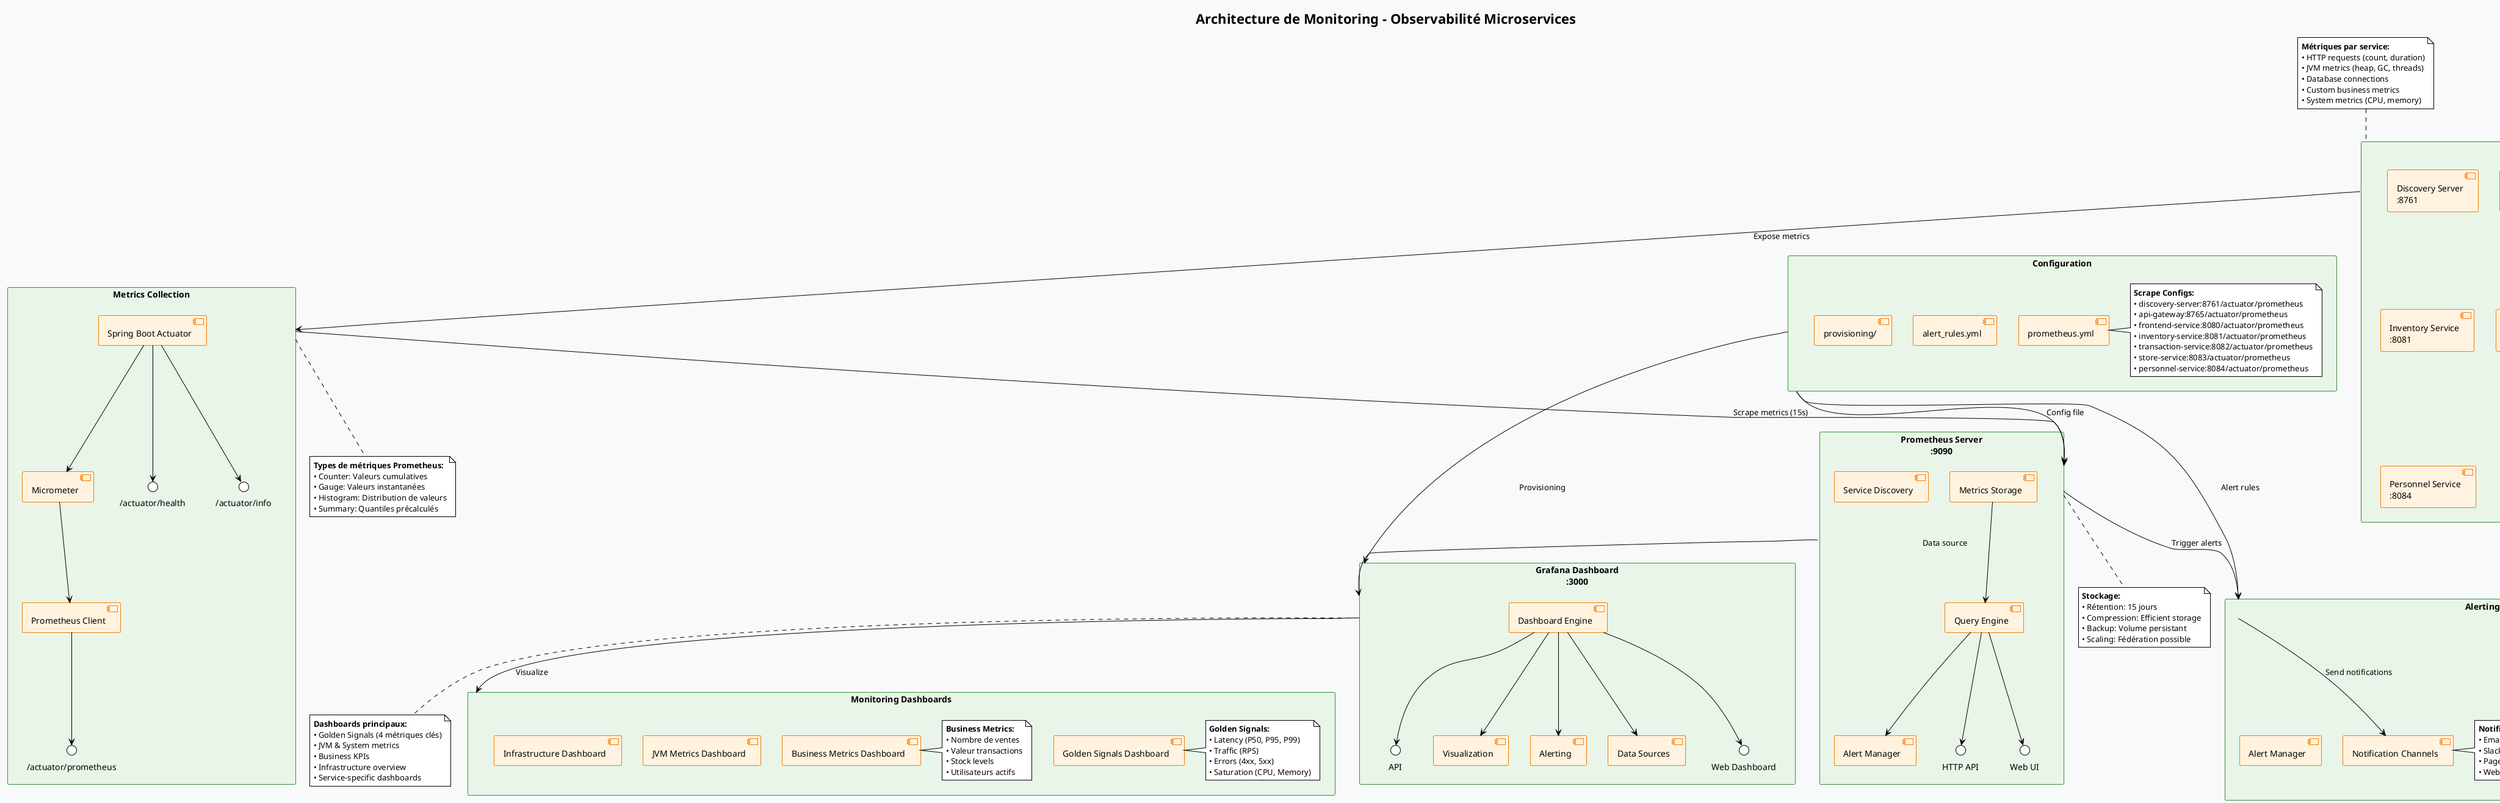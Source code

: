 @startuml microservices-monitoring
title Architecture de Monitoring - Observabilité Microservices

!theme plain
skinparam backgroundColor #f8f9fa
skinparam rectangle {
  BackgroundColor #e8f5e8
  BorderColor #388e3c
}
skinparam component {
  BackgroundColor #fff3e0
  BorderColor #f57c00
}

' === Services Microservices ===
rectangle "Microservices" as Services {
  component "Discovery Server\n:8761" as Discovery
  component "API Gateway\n:8765" as Gateway
  component "Frontend Service\n:8080" as Frontend
  component "Inventory Service\n:8081" as Inventory
  component "Transaction Service\n:8082" as Transaction
  component "Store Service\n:8083" as Store
  component "Personnel Service\n:8084" as Personnel
}

' === Collecte de Métriques ===
rectangle "Metrics Collection" as MetricsCollection {
  component "Spring Boot Actuator" as Actuator
  component "Micrometer" as Micrometer
  component "Prometheus Client" as PrometheusClient
  
  interface "/actuator/prometheus" as MetricsEndpoint
  interface "/actuator/health" as HealthEndpoint
  interface "/actuator/info" as InfoEndpoint
  
  Actuator --> Micrometer
  Micrometer --> PrometheusClient
  PrometheusClient --> MetricsEndpoint
  Actuator --> HealthEndpoint
  Actuator --> InfoEndpoint
}

' === Prometheus ===
rectangle "Prometheus Server\n:9090" as PrometheusServer {
  component "Metrics Storage" as MetricsStorage
  component "Query Engine" as QueryEngine
  component "Alert Manager" as AlertManager
  component "Service Discovery" as ServiceDiscovery
  
  interface "HTTP API" as PrometheusAPI
  interface "Web UI" as PrometheusUI
  
  MetricsStorage --> QueryEngine
  QueryEngine --> AlertManager
  QueryEngine --> PrometheusAPI
  QueryEngine --> PrometheusUI
}

' === Grafana ===
rectangle "Grafana Dashboard\n:3000" as GrafanaServer {
  component "Dashboard Engine" as DashboardEngine
  component "Visualization" as Visualization
  component "Alerting" as GrafanaAlerting
  component "Data Sources" as DataSources
  
  interface "Web Dashboard" as GrafanaDashboard
  interface "API" as GrafanaAPI
  
  DashboardEngine --> Visualization
  DashboardEngine --> GrafanaAlerting
  DashboardEngine --> DataSources
  DashboardEngine --> GrafanaDashboard
  DashboardEngine --> GrafanaAPI
}

' === Dashboards ===
rectangle "Monitoring Dashboards" as Dashboards {
  component "Golden Signals Dashboard" as GoldenSignals
  component "JVM Metrics Dashboard" as JVMMetrics
  component "Business Metrics Dashboard" as BusinessMetrics
  component "Infrastructure Dashboard" as InfrastructureMetrics
  
  note right of GoldenSignals
    **Golden Signals:**
    • Latency (P50, P95, P99)
    • Traffic (RPS)
    • Errors (4xx, 5xx)
    • Saturation (CPU, Memory)
  end note
  
  note right of BusinessMetrics
    **Business Metrics:**
    • Nombre de ventes
    • Valeur transactions
    • Stock levels
    • Utilisateurs actifs
  end note
}

' === Configuration ===
rectangle "Configuration" as Configuration {
  component "prometheus.yml" as PrometheusConfig
  component "alert_rules.yml" as AlertRules
  component "provisioning/" as GrafanaProvisioning
  
  note right of PrometheusConfig
    **Scrape Configs:**
    • discovery-server:8761/actuator/prometheus
    • api-gateway:8765/actuator/prometheus
    • frontend-service:8080/actuator/prometheus
    • inventory-service:8081/actuator/prometheus
    • transaction-service:8082/actuator/prometheus
    • store-service:8083/actuator/prometheus
    • personnel-service:8084/actuator/prometheus
  end note
}

' === Alerting ===
rectangle "Alerting System" as AlertingSystem {
  component "Alert Rules" as AlertRulesComponent
  component "Alert Manager" as AlertManagerComponent
  component "Notification Channels" as NotificationChannels
  
  note right of AlertRulesComponent
    **Alert Rules:**
    • High latency (> 1s)
    • High error rate (> 5%)
    • Service down
    • High CPU usage (> 80%)
    • Low disk space (< 10%)
  end note
  
  note right of NotificationChannels
    **Notifications:**
    • Email
    • Slack
    • PagerDuty
    • Webhook
  end note
}

' === Connexions de Monitoring ===
Services --> MetricsCollection : Expose metrics
MetricsCollection --> PrometheusServer : Scrape metrics (15s)
PrometheusServer --> GrafanaServer : Data source
GrafanaServer --> Dashboards : Visualize

' === Configuration ===
Configuration --> PrometheusServer : Config file
Configuration --> GrafanaServer : Provisioning
Configuration --> AlertingSystem : Alert rules

' === Alerting Flow ===
PrometheusServer --> AlertingSystem : Trigger alerts
AlertingSystem --> NotificationChannels : Send notifications

' === Métriques collectées ===
note top of Services
  **Métriques par service:**
  • HTTP requests (count, duration)
  • JVM metrics (heap, GC, threads)
  • Database connections
  • Custom business metrics
  • System metrics (CPU, memory)
end note

' === Types de métriques ===
note bottom of MetricsCollection
  **Types de métriques Prometheus:**
  • Counter: Valeurs cumulatives
  • Gauge: Valeurs instantanées
  • Histogram: Distribution de valeurs
  • Summary: Quantiles précalculés
end note

' === Retention et stockage ===
note bottom of PrometheusServer
  **Stockage:**
  • Rétention: 15 jours
  • Compression: Efficient storage
  • Backup: Volume persistant
  • Scaling: Fédération possible
end note

' === Dashboards disponibles ===
note bottom of GrafanaServer
  **Dashboards principaux:**
  • Golden Signals (4 métriques clés)
  • JVM & System metrics
  • Business KPIs
  • Infrastructure overview
  • Service-specific dashboards
end note

@enduml
